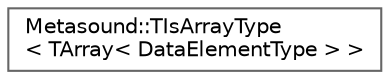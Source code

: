 digraph "Graphical Class Hierarchy"
{
 // INTERACTIVE_SVG=YES
 // LATEX_PDF_SIZE
  bgcolor="transparent";
  edge [fontname=Helvetica,fontsize=10,labelfontname=Helvetica,labelfontsize=10];
  node [fontname=Helvetica,fontsize=10,shape=box,height=0.2,width=0.4];
  rankdir="LR";
  Node0 [id="Node000000",label="Metasound::TIsArrayType\l\< TArray\< DataElementType \> \>",height=0.2,width=0.4,color="grey40", fillcolor="white", style="filled",URL="$db/d01/structMetasound_1_1TIsArrayType_3_01TArray_3_01DataElementType_01_4_01_4.html",tooltip=" "];
}
